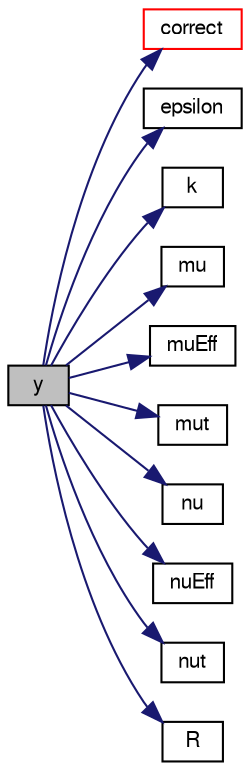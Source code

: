 digraph "y"
{
  bgcolor="transparent";
  edge [fontname="FreeSans",fontsize="10",labelfontname="FreeSans",labelfontsize="10"];
  node [fontname="FreeSans",fontsize="10",shape=record];
  rankdir="LR";
  Node170 [label="y",height=0.2,width=0.4,color="black", fillcolor="grey75", style="filled", fontcolor="black"];
  Node170 -> Node171 [color="midnightblue",fontsize="10",style="solid",fontname="FreeSans"];
  Node171 [label="correct",height=0.2,width=0.4,color="red",URL="$a31314.html#aa4d8a8ca44f2b13f84ba64733f6e0252",tooltip="Solve the turbulence equations and correct the turbulence viscosity. "];
  Node170 -> Node522 [color="midnightblue",fontsize="10",style="solid",fontname="FreeSans"];
  Node522 [label="epsilon",height=0.2,width=0.4,color="black",URL="$a31314.html#a9259555bfd1948ca5889cde3d9f32c44",tooltip="Return the turbulence kinetic energy dissipation rate. "];
  Node170 -> Node523 [color="midnightblue",fontsize="10",style="solid",fontname="FreeSans"];
  Node523 [label="k",height=0.2,width=0.4,color="black",URL="$a31314.html#a513c40f9ed37e2baed10984c3c4c57a9",tooltip="Return the turbulence kinetic energy. "];
  Node170 -> Node524 [color="midnightblue",fontsize="10",style="solid",fontname="FreeSans"];
  Node524 [label="mu",height=0.2,width=0.4,color="black",URL="$a31314.html#a23c6620f30e86b467099c440aa13665a",tooltip="Return the laminar dynamic viscosity. "];
  Node170 -> Node525 [color="midnightblue",fontsize="10",style="solid",fontname="FreeSans"];
  Node525 [label="muEff",height=0.2,width=0.4,color="black",URL="$a31314.html#a0f3f9e9f58cd43174e80e32723c4ba12",tooltip="Return the effective dynamic viscosity. "];
  Node170 -> Node526 [color="midnightblue",fontsize="10",style="solid",fontname="FreeSans"];
  Node526 [label="mut",height=0.2,width=0.4,color="black",URL="$a31314.html#a0f07eb378a478fd39a807b8afdfa7aa5",tooltip="Return the turbulence dynamic viscosity. "];
  Node170 -> Node527 [color="midnightblue",fontsize="10",style="solid",fontname="FreeSans"];
  Node527 [label="nu",height=0.2,width=0.4,color="black",URL="$a31314.html#ad5f81fcd6f7d0ddad1a5fe2a8f08bb3f",tooltip="Return the laminar viscosity. "];
  Node170 -> Node528 [color="midnightblue",fontsize="10",style="solid",fontname="FreeSans"];
  Node528 [label="nuEff",height=0.2,width=0.4,color="black",URL="$a31314.html#ac35af7b203d2ce09502cd2ea1e9db43d",tooltip="Return the effective viscosity. "];
  Node170 -> Node529 [color="midnightblue",fontsize="10",style="solid",fontname="FreeSans"];
  Node529 [label="nut",height=0.2,width=0.4,color="black",URL="$a31314.html#a172707e93d70ead6d609ebf6138e46d9",tooltip="Return the turbulence viscosity. "];
  Node170 -> Node530 [color="midnightblue",fontsize="10",style="solid",fontname="FreeSans"];
  Node530 [label="R",height=0.2,width=0.4,color="black",URL="$a31314.html#a58fc44a6638c1794d267ee2beaa50512",tooltip="Return the Reynolds stress tensor. "];
}

